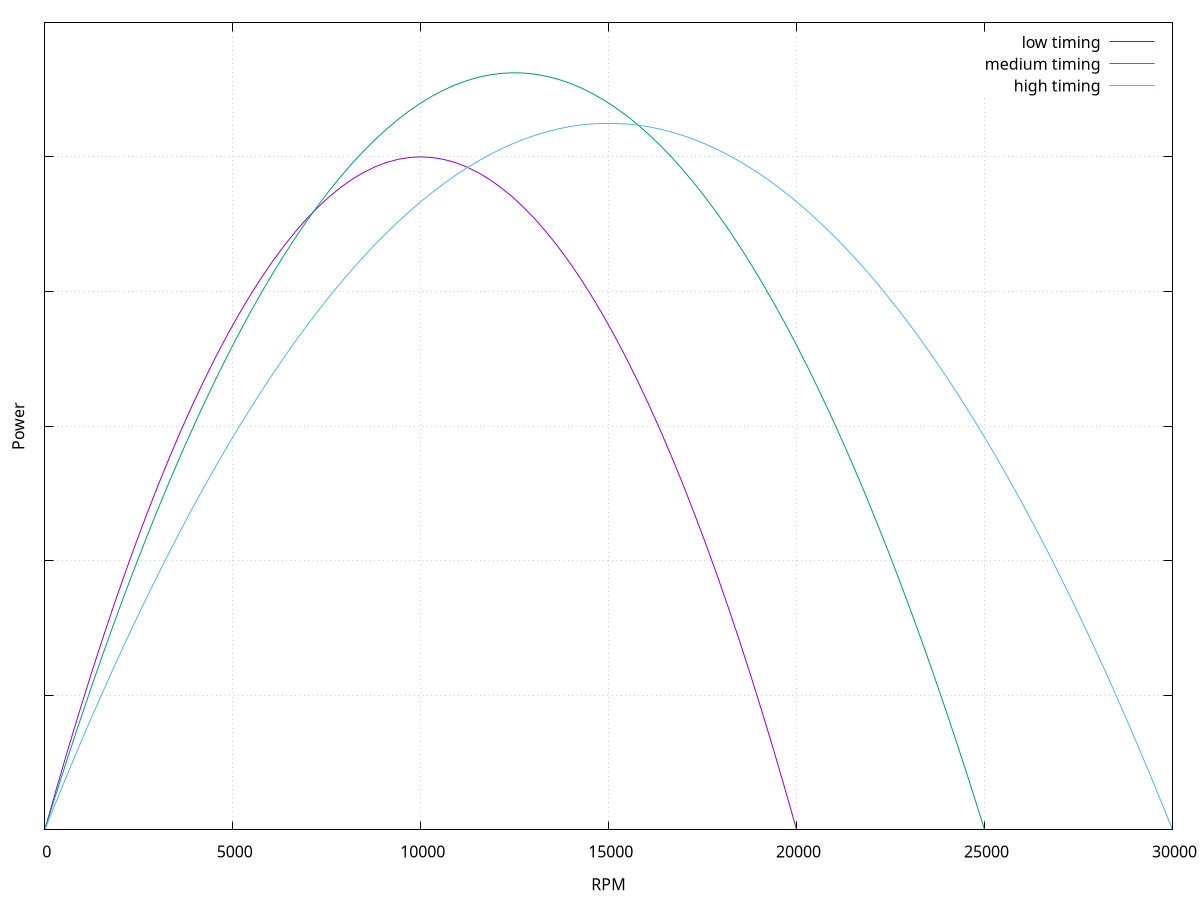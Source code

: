 # http://gnuplot.respawned.com/
# Scale font and line width (dpi) by changing the size! It will always display stretched.
set terminal svg size 400,300 enhanced fname 'arial'  fsize 10 butt solid
set output 'out.svg'

# Key means label...
set key inside top right
set xlabel 'RPM'
set ylabel 'Power'
set format y ""
set grid xtics mxtics ytics mytics
set xrange [0:30000]
set yrange [0:]

torque(x, stall, freerun) = stall + x * (-1.0 * stall) / freerun

plot x * torque(x, 1.0, 20000) title "low timing", \
     x * torque(x, 0.9, 25000) title "medium timing", \
     x * torque(x, 0.7, 30000) title "high timing"

